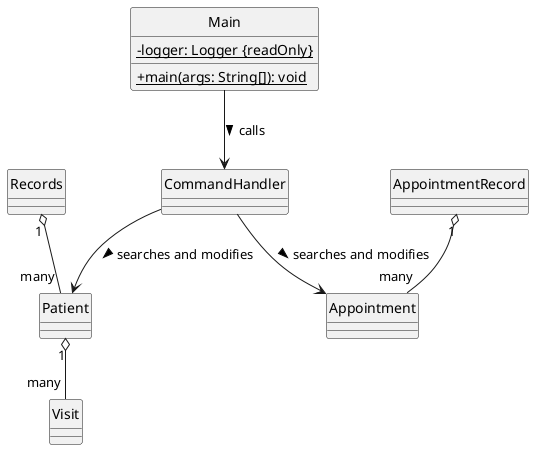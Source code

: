 @startuml
'https://plantuml.com/class-diagram
skinparam classAttributeIconSize 0
hide circle

class Main {
-{static} logger: Logger {readOnly}
+{static} main(args: String[]): void
}

class Patient {}
class Visit {}
class Main {}
class Records {}
class CommandHandler {}
class AppointmentRecord {}


CommandHandler --> Appointment : searches and modifies >
AppointmentRecord "1" o-- "many" Appointment
Main --> CommandHandler : calls >
CommandHandler --> Patient : searches and modifies >
Records "1" o-- "many" Patient
Patient "1" o-- "many" Visit
@enduml
